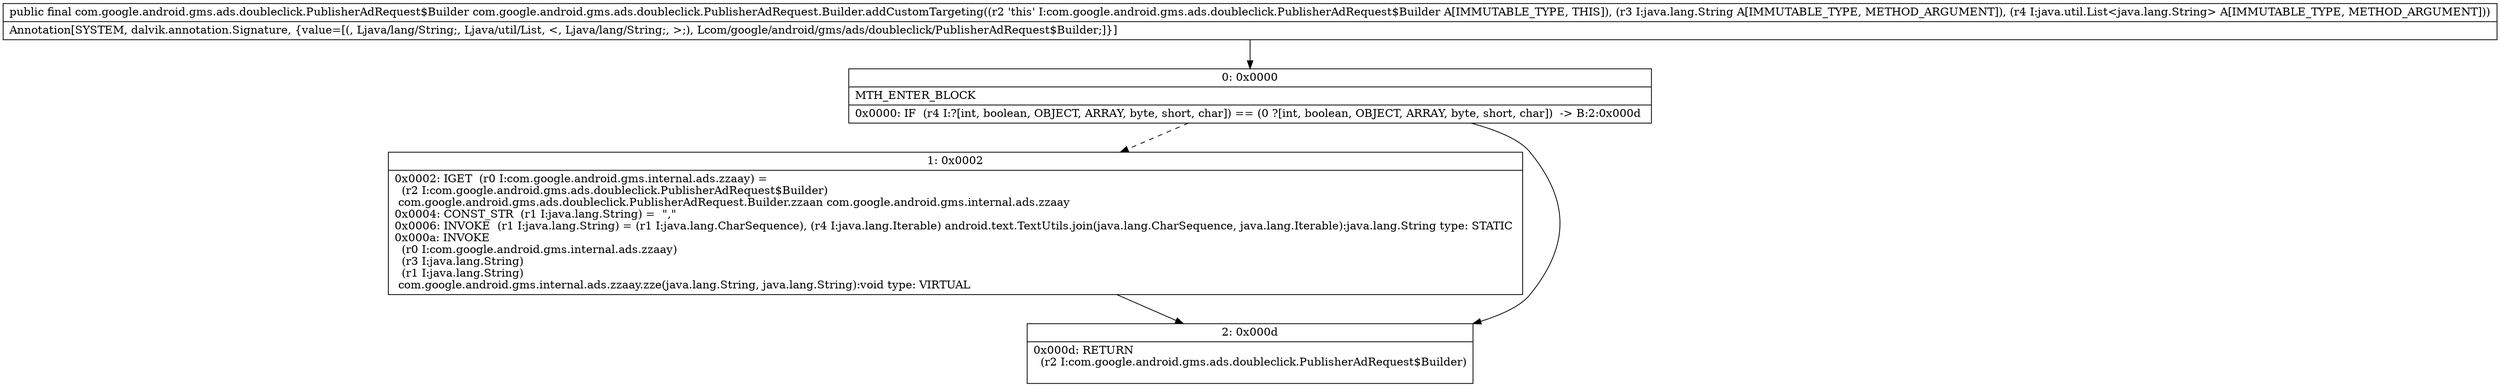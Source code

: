 digraph "CFG forcom.google.android.gms.ads.doubleclick.PublisherAdRequest.Builder.addCustomTargeting(Ljava\/lang\/String;Ljava\/util\/List;)Lcom\/google\/android\/gms\/ads\/doubleclick\/PublisherAdRequest$Builder;" {
Node_0 [shape=record,label="{0\:\ 0x0000|MTH_ENTER_BLOCK\l|0x0000: IF  (r4 I:?[int, boolean, OBJECT, ARRAY, byte, short, char]) == (0 ?[int, boolean, OBJECT, ARRAY, byte, short, char])  \-\> B:2:0x000d \l}"];
Node_1 [shape=record,label="{1\:\ 0x0002|0x0002: IGET  (r0 I:com.google.android.gms.internal.ads.zzaay) = \l  (r2 I:com.google.android.gms.ads.doubleclick.PublisherAdRequest$Builder)\l com.google.android.gms.ads.doubleclick.PublisherAdRequest.Builder.zzaan com.google.android.gms.internal.ads.zzaay \l0x0004: CONST_STR  (r1 I:java.lang.String) =  \",\" \l0x0006: INVOKE  (r1 I:java.lang.String) = (r1 I:java.lang.CharSequence), (r4 I:java.lang.Iterable) android.text.TextUtils.join(java.lang.CharSequence, java.lang.Iterable):java.lang.String type: STATIC \l0x000a: INVOKE  \l  (r0 I:com.google.android.gms.internal.ads.zzaay)\l  (r3 I:java.lang.String)\l  (r1 I:java.lang.String)\l com.google.android.gms.internal.ads.zzaay.zze(java.lang.String, java.lang.String):void type: VIRTUAL \l}"];
Node_2 [shape=record,label="{2\:\ 0x000d|0x000d: RETURN  \l  (r2 I:com.google.android.gms.ads.doubleclick.PublisherAdRequest$Builder)\l \l}"];
MethodNode[shape=record,label="{public final com.google.android.gms.ads.doubleclick.PublisherAdRequest$Builder com.google.android.gms.ads.doubleclick.PublisherAdRequest.Builder.addCustomTargeting((r2 'this' I:com.google.android.gms.ads.doubleclick.PublisherAdRequest$Builder A[IMMUTABLE_TYPE, THIS]), (r3 I:java.lang.String A[IMMUTABLE_TYPE, METHOD_ARGUMENT]), (r4 I:java.util.List\<java.lang.String\> A[IMMUTABLE_TYPE, METHOD_ARGUMENT]))  | Annotation[SYSTEM, dalvik.annotation.Signature, \{value=[(, Ljava\/lang\/String;, Ljava\/util\/List, \<, Ljava\/lang\/String;, \>;), Lcom\/google\/android\/gms\/ads\/doubleclick\/PublisherAdRequest$Builder;]\}]\l}"];
MethodNode -> Node_0;
Node_0 -> Node_1[style=dashed];
Node_0 -> Node_2;
Node_1 -> Node_2;
}

